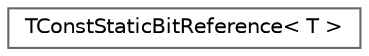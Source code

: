 digraph "Graphical Class Hierarchy"
{
 // INTERACTIVE_SVG=YES
 // LATEX_PDF_SIZE
  bgcolor="transparent";
  edge [fontname=Helvetica,fontsize=10,labelfontname=Helvetica,labelfontsize=10];
  node [fontname=Helvetica,fontsize=10,shape=box,height=0.2,width=0.4];
  rankdir="LR";
  Node0 [id="Node000000",label="TConstStaticBitReference\< T \>",height=0.2,width=0.4,color="grey40", fillcolor="white", style="filled",URL="$d7/d2d/classTConstStaticBitReference.html",tooltip="Used to read a bit in the static array as a bool."];
}
